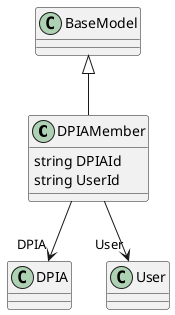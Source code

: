 @startuml
class DPIAMember {
    string DPIAId
    string UserId
}
BaseModel <|-- DPIAMember
DPIAMember --> "DPIA" DPIA
DPIAMember --> "User" User
@enduml
